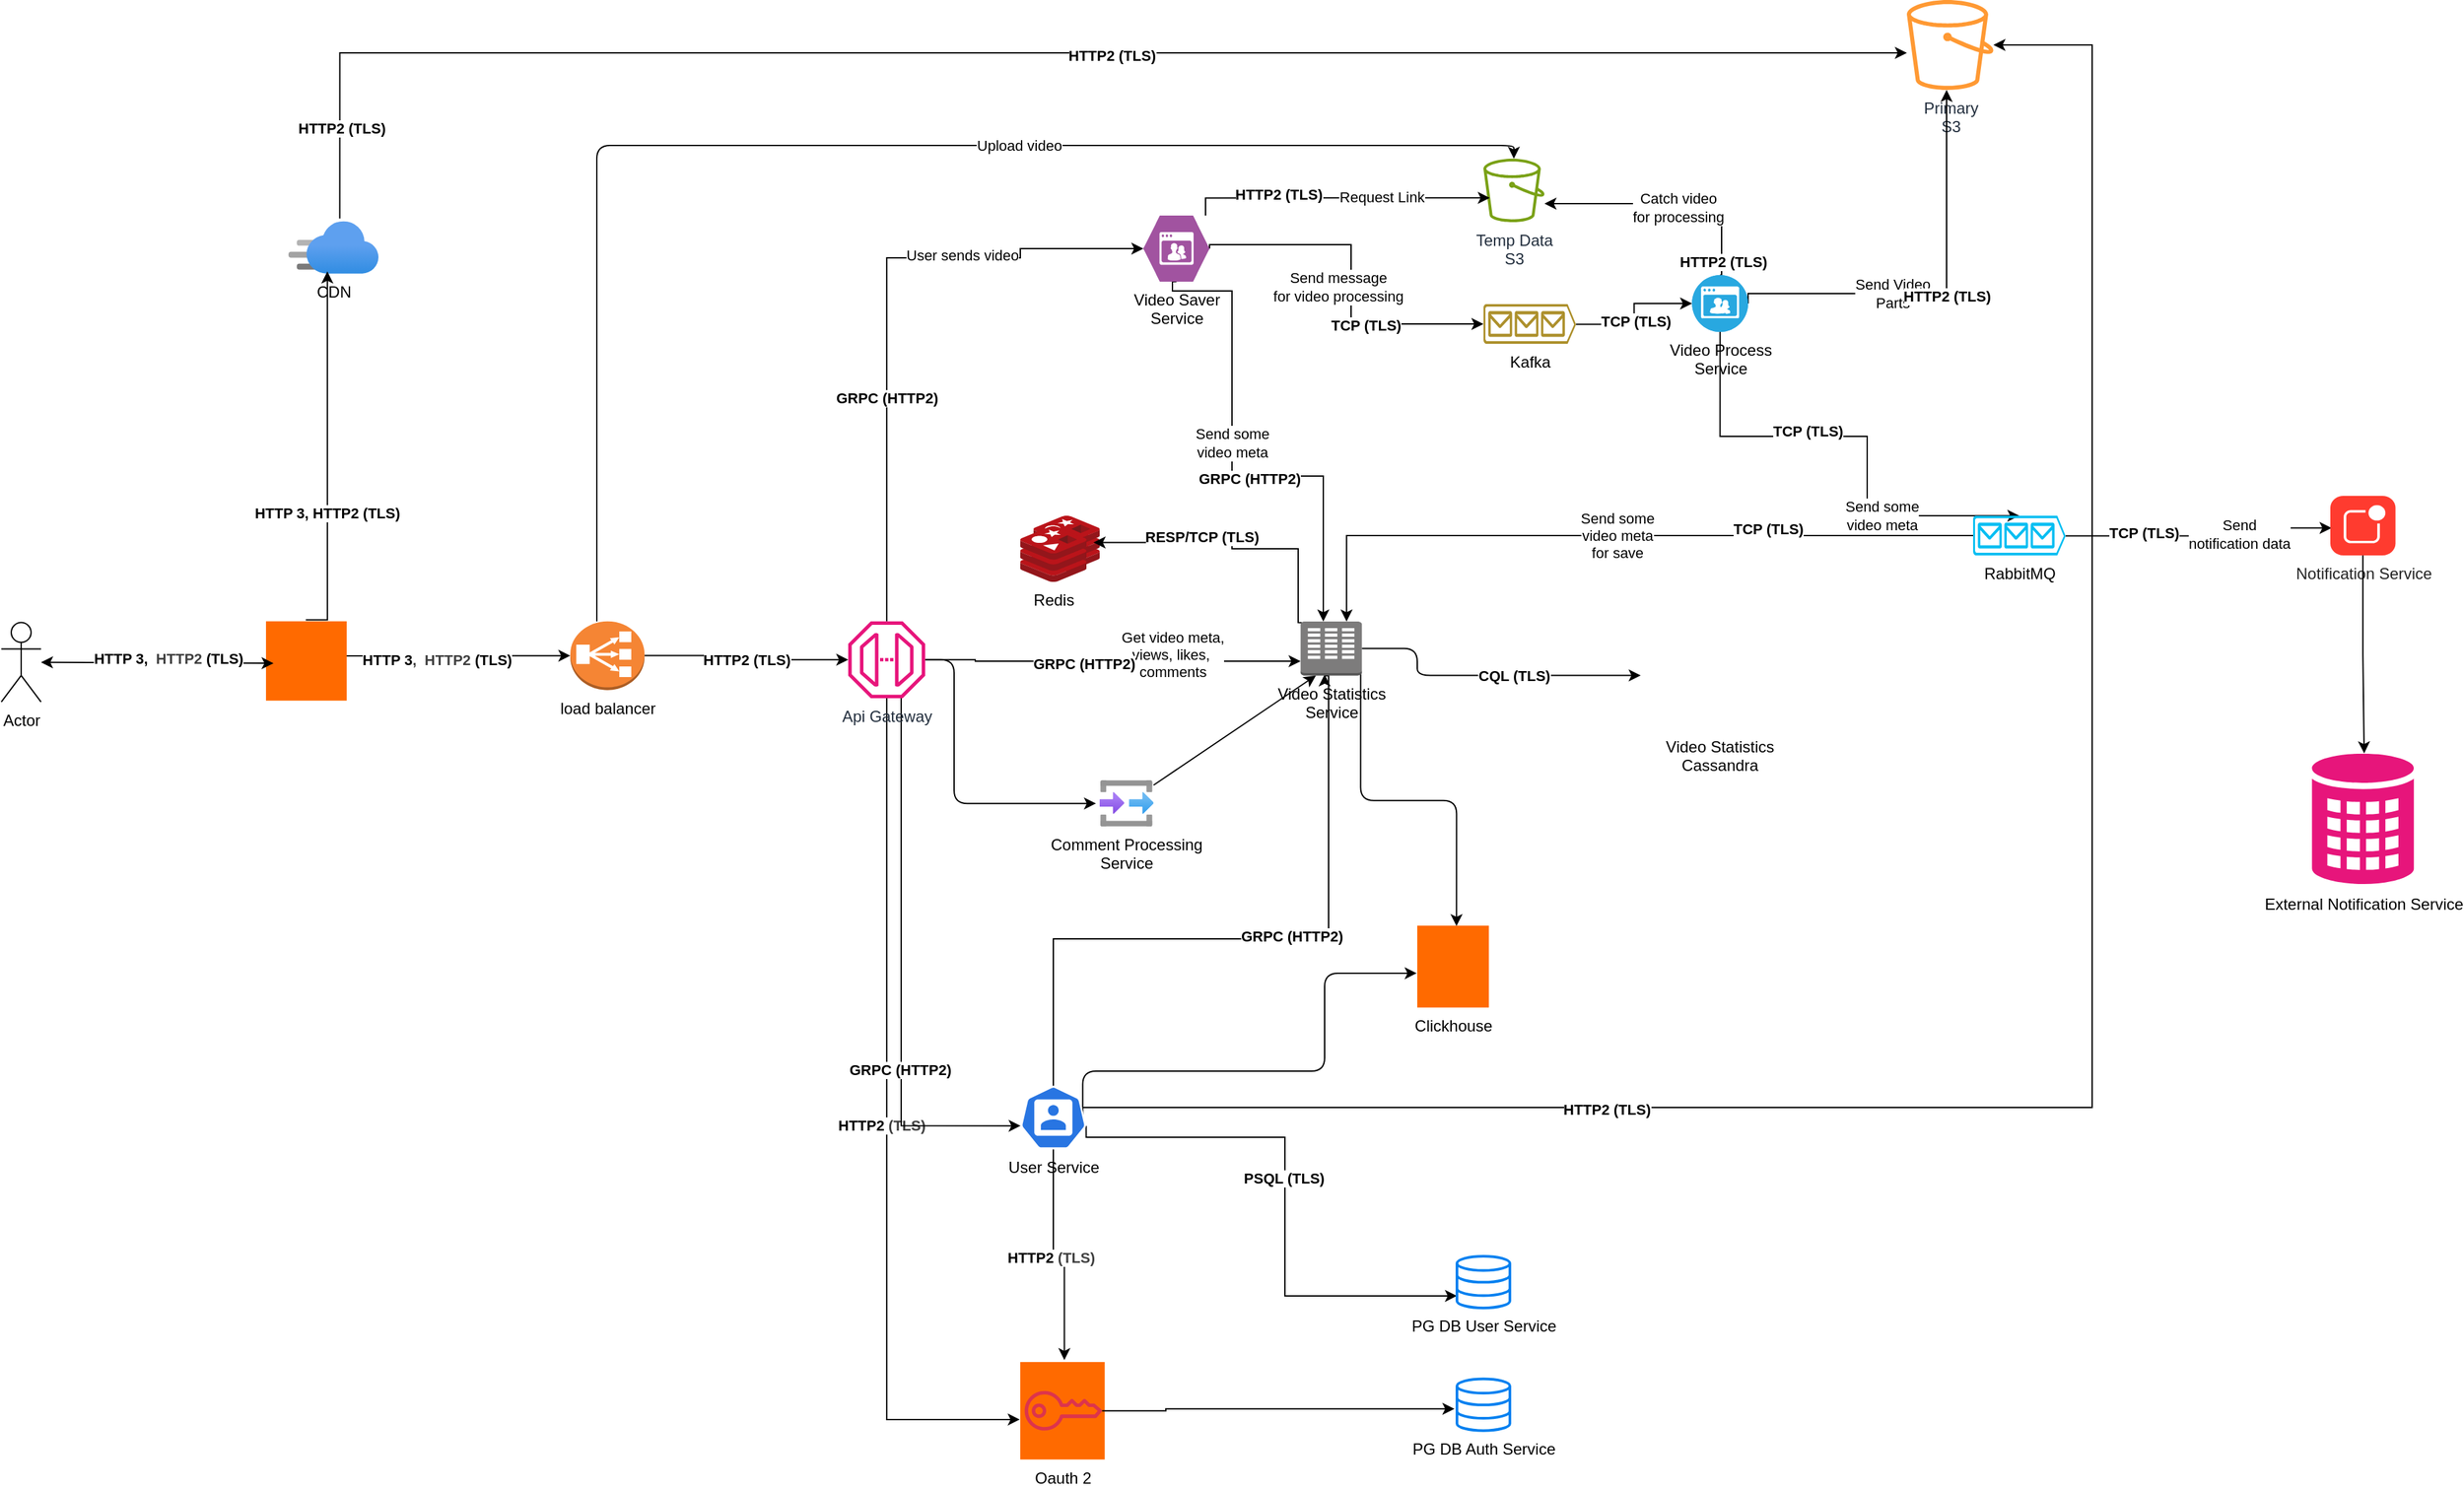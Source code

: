 <mxfile version="28.2.0" pages="2">
  <diagram name="System" id="zVwfzDORoOM-FTjkSdzJ">
    <mxGraphModel dx="3632" dy="1695" grid="1" gridSize="10" guides="1" tooltips="1" connect="1" arrows="1" fold="1" page="1" pageScale="1" pageWidth="827" pageHeight="1169" math="0" shadow="0">
      <root>
        <mxCell id="0" />
        <mxCell id="1" parent="0" />
        <mxCell id="ivQptXM1TXExOYF5JyEC-1" value="Actor" style="shape=umlActor;verticalLabelPosition=bottom;verticalAlign=top;html=1;outlineConnect=0;" parent="1" vertex="1">
          <mxGeometry x="-460" y="490.77" width="30" height="60" as="geometry" />
        </mxCell>
        <mxCell id="ivQptXM1TXExOYF5JyEC-2" value="" style="points=[];aspect=fixed;html=1;align=center;shadow=0;dashed=0;fillColor=#FF6A00;strokeColor=none;shape=mxgraph.alibaba_cloud.dns_domain_name_system;" parent="1" vertex="1">
          <mxGeometry x="-260" y="489.83" width="60.98" height="60" as="geometry" />
        </mxCell>
        <mxCell id="ivQptXM1TXExOYF5JyEC-3" value="" style="endArrow=classic;startArrow=classic;html=1;rounded=0;entryX=0.094;entryY=0.529;entryDx=0;entryDy=0;entryPerimeter=0;" parent="1" source="ivQptXM1TXExOYF5JyEC-1" target="ivQptXM1TXExOYF5JyEC-2" edge="1">
          <mxGeometry width="50" height="50" relative="1" as="geometry">
            <mxPoint x="172" y="588.94" as="sourcePoint" />
            <mxPoint x="222" y="538.94" as="targetPoint" />
          </mxGeometry>
        </mxCell>
        <mxCell id="uSaKlAHMNxB41dpOqZy7-3" value="&lt;b&gt;HTTP 3,&amp;nbsp;&lt;/b&gt;&lt;b style=&quot;color: rgb(63, 63, 63); scrollbar-color: rgb(226, 226, 226) rgb(251, 251, 251);&quot;&gt;&amp;nbsp;HTTP2&lt;/b&gt;&lt;b&gt;&amp;nbsp;(TLS)&lt;/b&gt;" style="edgeLabel;html=1;align=center;verticalAlign=middle;resizable=0;points=[];" parent="ivQptXM1TXExOYF5JyEC-3" vertex="1" connectable="0">
          <mxGeometry x="0.094" y="3" relative="1" as="geometry">
            <mxPoint as="offset" />
          </mxGeometry>
        </mxCell>
        <mxCell id="ivQptXM1TXExOYF5JyEC-11" value="Temp Data&lt;div&gt;S3&lt;/div&gt;" style="sketch=0;outlineConnect=0;fontColor=#232F3E;gradientColor=none;fillColor=#7AA116;strokeColor=none;dashed=0;verticalLabelPosition=bottom;verticalAlign=top;align=center;html=1;fontSize=12;fontStyle=0;aspect=fixed;pointerEvents=1;shape=mxgraph.aws4.bucket;" parent="1" vertex="1">
          <mxGeometry x="660.0" y="140" width="46.15" height="48" as="geometry" />
        </mxCell>
        <mxCell id="ivQptXM1TXExOYF5JyEC-12" style="edgeStyle=orthogonalEdgeStyle;rounded=0;orthogonalLoop=1;jettySize=auto;html=1;entryX=0;entryY=0.5;entryDx=0;entryDy=0;entryPerimeter=0;" parent="1" source="6tGMRK2spo7_5NMBX7Hg-89" target="ivQptXM1TXExOYF5JyEC-6" edge="1">
          <mxGeometry relative="1" as="geometry">
            <Array as="points">
              <mxPoint x="209" y="215" />
              <mxPoint x="310" y="215" />
              <mxPoint x="310" y="208" />
            </Array>
            <mxPoint x="310" y="190" as="targetPoint" />
          </mxGeometry>
        </mxCell>
        <mxCell id="6tGMRK2spo7_5NMBX7Hg-35" value="User &lt;span style=&quot;background-color: light-dark(#ffffff, var(--ge-dark-color, #121212)); color: light-dark(rgb(0, 0, 0), rgb(255, 255, 255));&quot;&gt;sends video&lt;/span&gt;" style="edgeLabel;html=1;align=center;verticalAlign=middle;resizable=0;points=[];" parent="ivQptXM1TXExOYF5JyEC-12" vertex="1" connectable="0">
          <mxGeometry x="0.393" y="2" relative="1" as="geometry">
            <mxPoint as="offset" />
          </mxGeometry>
        </mxCell>
        <mxCell id="uSaKlAHMNxB41dpOqZy7-15" value="&lt;b&gt;GRPC (HTTP2)&lt;/b&gt;" style="edgeLabel;html=1;align=center;verticalAlign=middle;resizable=0;points=[];" parent="ivQptXM1TXExOYF5JyEC-12" vertex="1" connectable="0">
          <mxGeometry x="-0.288" relative="1" as="geometry">
            <mxPoint as="offset" />
          </mxGeometry>
        </mxCell>
        <mxCell id="6tGMRK2spo7_5NMBX7Hg-21" value="" style="edgeStyle=orthogonalEdgeStyle;rounded=0;orthogonalLoop=1;jettySize=auto;html=1;exitX=0.57;exitY=-0.045;exitDx=0;exitDy=0;exitPerimeter=0;" parent="1" source="ivQptXM1TXExOYF5JyEC-15" target="ivQptXM1TXExOYF5JyEC-25" edge="1">
          <mxGeometry relative="1" as="geometry">
            <Array as="points">
              <mxPoint x="-204" y="60" />
            </Array>
            <mxPoint x="999.612" y="60" as="targetPoint" />
          </mxGeometry>
        </mxCell>
        <mxCell id="uSaKlAHMNxB41dpOqZy7-19" value="&lt;b&gt;HTTP2 (TLS&lt;/b&gt;&lt;b style=&quot;background-color: light-dark(#ffffff, var(--ge-dark-color, #121212)); color: light-dark(rgb(0, 0, 0), rgb(255, 255, 255));&quot;&gt;)&lt;/b&gt;" style="edgeLabel;html=1;align=center;verticalAlign=middle;resizable=0;points=[];" parent="6tGMRK2spo7_5NMBX7Hg-21" vertex="1" connectable="0">
          <mxGeometry x="-0.896" y="-1" relative="1" as="geometry">
            <mxPoint y="-1" as="offset" />
          </mxGeometry>
        </mxCell>
        <mxCell id="uSaKlAHMNxB41dpOqZy7-21" value="&lt;b&gt;HTTP2 (TLS&lt;/b&gt;&lt;b style=&quot;color: light-dark(rgb(0, 0, 0), rgb(255, 255, 255));&quot;&gt;)&lt;/b&gt;" style="edgeLabel;html=1;align=center;verticalAlign=middle;resizable=0;points=[];" parent="6tGMRK2spo7_5NMBX7Hg-21" vertex="1" connectable="0">
          <mxGeometry x="0.083" y="-2" relative="1" as="geometry">
            <mxPoint x="-1" as="offset" />
          </mxGeometry>
        </mxCell>
        <mxCell id="ivQptXM1TXExOYF5JyEC-15" value="CDN" style="image;aspect=fixed;html=1;points=[];align=center;fontSize=12;image=img/lib/azure2/networking/CDN_Profiles.svg;" parent="1" vertex="1">
          <mxGeometry x="-243" y="187.08" width="68" height="40" as="geometry" />
        </mxCell>
        <mxCell id="ivQptXM1TXExOYF5JyEC-24" style="edgeStyle=orthogonalEdgeStyle;rounded=0;orthogonalLoop=1;jettySize=auto;html=1;exitX=0.5;exitY=0;exitDx=0;exitDy=0;exitPerimeter=0;" parent="1" source="ivQptXM1TXExOYF5JyEC-22" target="ivQptXM1TXExOYF5JyEC-11" edge="1">
          <mxGeometry relative="1" as="geometry">
            <Array as="points">
              <mxPoint x="840" y="228" />
              <mxPoint x="840" y="170" />
              <mxPoint x="830" y="170" />
              <mxPoint x="830" y="174" />
            </Array>
          </mxGeometry>
        </mxCell>
        <mxCell id="6tGMRK2spo7_5NMBX7Hg-39" value="Catch video&lt;div&gt;for processing&lt;/div&gt;" style="edgeLabel;html=1;align=center;verticalAlign=middle;resizable=0;points=[];" parent="ivQptXM1TXExOYF5JyEC-24" vertex="1" connectable="0">
          <mxGeometry x="0.022" y="3" relative="1" as="geometry">
            <mxPoint x="4" as="offset" />
          </mxGeometry>
        </mxCell>
        <mxCell id="uSaKlAHMNxB41dpOqZy7-28" value="&lt;b&gt;HTTP2 (TLS&lt;/b&gt;&lt;b style=&quot;color: light-dark(rgb(0, 0, 0), rgb(255, 255, 255));&quot;&gt;)&lt;/b&gt;" style="edgeLabel;html=1;align=center;verticalAlign=middle;resizable=0;points=[];" parent="ivQptXM1TXExOYF5JyEC-24" vertex="1" connectable="0">
          <mxGeometry x="-0.61" y="-1" relative="1" as="geometry">
            <mxPoint y="27" as="offset" />
          </mxGeometry>
        </mxCell>
        <mxCell id="ivQptXM1TXExOYF5JyEC-30" value="Kafka" style="verticalLabelPosition=bottom;html=1;verticalAlign=top;align=center;strokeColor=none;fillColor=#AD902C;shape=mxgraph.azure.queue_generic;pointerEvents=1;" parent="1" vertex="1">
          <mxGeometry x="660" y="250" width="70" height="30" as="geometry" />
        </mxCell>
        <mxCell id="ivQptXM1TXExOYF5JyEC-31" style="edgeStyle=orthogonalEdgeStyle;rounded=0;orthogonalLoop=1;jettySize=auto;html=1;exitX=1;exitY=0.5;exitDx=0;exitDy=0;exitPerimeter=0;entryX=0;entryY=0.5;entryDx=0;entryDy=0;entryPerimeter=0;" parent="1" source="ivQptXM1TXExOYF5JyEC-6" target="ivQptXM1TXExOYF5JyEC-30" edge="1">
          <mxGeometry relative="1" as="geometry">
            <Array as="points">
              <mxPoint x="453" y="205" />
              <mxPoint x="560" y="205" />
              <mxPoint x="560" y="265" />
            </Array>
          </mxGeometry>
        </mxCell>
        <mxCell id="6tGMRK2spo7_5NMBX7Hg-38" value="Send message&lt;div&gt;for video processing&lt;/div&gt;" style="edgeLabel;html=1;align=center;verticalAlign=middle;resizable=0;points=[];" parent="ivQptXM1TXExOYF5JyEC-31" vertex="1" connectable="0">
          <mxGeometry x="0.265" y="1" relative="1" as="geometry">
            <mxPoint x="-11" y="-27" as="offset" />
          </mxGeometry>
        </mxCell>
        <mxCell id="uSaKlAHMNxB41dpOqZy7-29" value="&lt;b&gt;TCP (TLS)&lt;/b&gt;" style="edgeLabel;html=1;align=center;verticalAlign=middle;resizable=0;points=[];" parent="ivQptXM1TXExOYF5JyEC-31" vertex="1" connectable="0">
          <mxGeometry x="0.342" y="-1" relative="1" as="geometry">
            <mxPoint as="offset" />
          </mxGeometry>
        </mxCell>
        <mxCell id="ivQptXM1TXExOYF5JyEC-25" value="Primary&lt;div&gt;S3&lt;/div&gt;" style="sketch=0;outlineConnect=0;fontColor=#232F3E;gradientColor=none;fillColor=#FF9933;strokeColor=none;dashed=0;verticalLabelPosition=bottom;verticalAlign=top;align=center;html=1;fontSize=12;fontStyle=0;aspect=fixed;pointerEvents=1;shape=mxgraph.aws4.bucket;" parent="1" vertex="1">
          <mxGeometry x="980" y="20" width="65.38" height="68" as="geometry" />
        </mxCell>
        <mxCell id="6tGMRK2spo7_5NMBX7Hg-2" style="edgeStyle=orthogonalEdgeStyle;rounded=0;orthogonalLoop=1;jettySize=auto;html=1;exitX=1;exitY=0.5;exitDx=0;exitDy=0;exitPerimeter=0;" parent="1" source="ivQptXM1TXExOYF5JyEC-22" target="ivQptXM1TXExOYF5JyEC-25" edge="1">
          <mxGeometry relative="1" as="geometry">
            <Array as="points">
              <mxPoint x="860" y="242" />
              <mxPoint x="1010" y="242" />
            </Array>
          </mxGeometry>
        </mxCell>
        <mxCell id="6tGMRK2spo7_5NMBX7Hg-56" value="Send Video&lt;div&gt;Parts&lt;/div&gt;" style="edgeLabel;html=1;align=center;verticalAlign=middle;resizable=0;points=[];" parent="6tGMRK2spo7_5NMBX7Hg-2" vertex="1" connectable="0">
          <mxGeometry x="-0.252" y="-1" relative="1" as="geometry">
            <mxPoint y="-1" as="offset" />
          </mxGeometry>
        </mxCell>
        <mxCell id="uSaKlAHMNxB41dpOqZy7-23" value="&lt;b&gt;HTTP2 (TLS&lt;/b&gt;&lt;b style=&quot;color: light-dark(rgb(0, 0, 0), rgb(255, 255, 255));&quot;&gt;)&lt;/b&gt;" style="edgeLabel;html=1;align=center;verticalAlign=middle;resizable=0;points=[];" parent="6tGMRK2spo7_5NMBX7Hg-2" vertex="1" connectable="0">
          <mxGeometry x="0.005" y="-2" relative="1" as="geometry">
            <mxPoint x="1" as="offset" />
          </mxGeometry>
        </mxCell>
        <mxCell id="6tGMRK2spo7_5NMBX7Hg-34" style="edgeStyle=orthogonalEdgeStyle;rounded=0;orthogonalLoop=1;jettySize=auto;html=1;entryX=-0.006;entryY=0.59;entryDx=0;entryDy=0;entryPerimeter=0;" parent="1" source="6tGMRK2spo7_5NMBX7Hg-89" target="5" edge="1">
          <mxGeometry relative="1" as="geometry">
            <Array as="points">
              <mxPoint x="209" y="1093" />
            </Array>
            <mxPoint x="460" y="1100" as="targetPoint" />
          </mxGeometry>
        </mxCell>
        <mxCell id="uSaKlAHMNxB41dpOqZy7-7" value="&lt;b&gt;HTTP2&lt;/b&gt;&lt;b style=&quot;color: rgb(63, 63, 63); background-color: light-dark(#ffffff, var(--ge-dark-color, #121212));&quot;&gt;&amp;nbsp;(TLS)&lt;/b&gt;" style="edgeLabel;html=1;align=center;verticalAlign=middle;resizable=0;points=[];" parent="6tGMRK2spo7_5NMBX7Hg-34" vertex="1" connectable="0">
          <mxGeometry x="-0.183" y="-3" relative="1" as="geometry">
            <mxPoint x="-1" y="59" as="offset" />
          </mxGeometry>
        </mxCell>
        <mxCell id="6tGMRK2spo7_5NMBX7Hg-18" style="edgeStyle=orthogonalEdgeStyle;rounded=0;orthogonalLoop=1;jettySize=auto;html=1;" parent="1" source="6tGMRK2spo7_5NMBX7Hg-89" target="6tGMRK2spo7_5NMBX7Hg-8" edge="1">
          <mxGeometry relative="1" as="geometry">
            <mxPoint x="240" y="460" as="sourcePoint" />
            <mxPoint x="548.34" y="448.9" as="targetPoint" />
            <Array as="points">
              <mxPoint x="276" y="519" />
              <mxPoint x="276" y="520" />
            </Array>
          </mxGeometry>
        </mxCell>
        <mxCell id="6tGMRK2spo7_5NMBX7Hg-41" value="Get video meta,&lt;div&gt;views,&amp;nbsp;&lt;span style=&quot;background-color: light-dark(#ffffff, var(--ge-dark-color, #121212)); color: light-dark(rgb(0, 0, 0), rgb(255, 255, 255));&quot;&gt;likes,&amp;nbsp;&lt;/span&gt;&lt;/div&gt;&lt;div&gt;&lt;span style=&quot;background-color: light-dark(#ffffff, var(--ge-dark-color, #121212)); color: light-dark(rgb(0, 0, 0), rgb(255, 255, 255));&quot;&gt;comments&lt;/span&gt;&lt;/div&gt;" style="edgeLabel;html=1;align=center;verticalAlign=middle;resizable=0;points=[];" parent="6tGMRK2spo7_5NMBX7Hg-18" vertex="1" connectable="0">
          <mxGeometry x="-0.439" relative="1" as="geometry">
            <mxPoint x="108" y="-5" as="offset" />
          </mxGeometry>
        </mxCell>
        <mxCell id="uSaKlAHMNxB41dpOqZy7-14" value="&lt;b&gt;GRPC (HTTP2)&lt;/b&gt;" style="edgeLabel;html=1;align=center;verticalAlign=middle;resizable=0;points=[];" parent="6tGMRK2spo7_5NMBX7Hg-18" vertex="1" connectable="0">
          <mxGeometry x="-0.155" y="-2" relative="1" as="geometry">
            <mxPoint as="offset" />
          </mxGeometry>
        </mxCell>
        <mxCell id="6tGMRK2spo7_5NMBX7Hg-28" style="edgeStyle=orthogonalEdgeStyle;rounded=0;orthogonalLoop=1;jettySize=auto;html=1;exitX=0.5;exitY=1;exitDx=0;exitDy=0;exitPerimeter=0;" parent="1" source="ivQptXM1TXExOYF5JyEC-6" target="6tGMRK2spo7_5NMBX7Hg-8" edge="1">
          <mxGeometry relative="1" as="geometry">
            <Array as="points">
              <mxPoint x="425" y="233" />
              <mxPoint x="425" y="240" />
              <mxPoint x="470" y="240" />
              <mxPoint x="470" y="380" />
              <mxPoint x="539" y="380" />
            </Array>
            <mxPoint x="580" y="480" as="targetPoint" />
          </mxGeometry>
        </mxCell>
        <mxCell id="6tGMRK2spo7_5NMBX7Hg-40" value="Send some&lt;div&gt;video meta&lt;/div&gt;" style="edgeLabel;html=1;align=center;verticalAlign=middle;resizable=0;points=[];" parent="6tGMRK2spo7_5NMBX7Hg-28" vertex="1" connectable="0">
          <mxGeometry x="-0.09" relative="1" as="geometry">
            <mxPoint as="offset" />
          </mxGeometry>
        </mxCell>
        <mxCell id="uSaKlAHMNxB41dpOqZy7-17" value="&lt;b&gt;GRPC (HTTP2)&lt;/b&gt;" style="edgeLabel;html=1;align=center;verticalAlign=middle;resizable=0;points=[];" parent="6tGMRK2spo7_5NMBX7Hg-28" vertex="1" connectable="0">
          <mxGeometry x="0.109" y="-1" relative="1" as="geometry">
            <mxPoint y="1" as="offset" />
          </mxGeometry>
        </mxCell>
        <mxCell id="6tGMRK2spo7_5NMBX7Hg-29" value="Send some&lt;div&gt;video meta&lt;/div&gt;" style="edgeStyle=orthogonalEdgeStyle;rounded=0;orthogonalLoop=1;jettySize=auto;html=1;exitX=0.5;exitY=1;exitDx=0;exitDy=0;exitPerimeter=0;entryX=0.5;entryY=0;entryDx=0;entryDy=0;entryPerimeter=0;" parent="1" source="ivQptXM1TXExOYF5JyEC-22" target="MMesEljA1Y2_ANh_13ck-1" edge="1">
          <mxGeometry x="0.429" relative="1" as="geometry">
            <mxPoint x="610" y="480" as="targetPoint" />
            <Array as="points">
              <mxPoint x="839" y="350" />
              <mxPoint x="950" y="350" />
              <mxPoint x="950" y="410" />
            </Array>
            <mxPoint as="offset" />
          </mxGeometry>
        </mxCell>
        <mxCell id="uSaKlAHMNxB41dpOqZy7-18" value="&lt;b&gt;TCP (TLS)&lt;/b&gt;" style="edgeLabel;html=1;align=center;verticalAlign=middle;resizable=0;points=[];" parent="6tGMRK2spo7_5NMBX7Hg-29" vertex="1" connectable="0">
          <mxGeometry x="-0.216" y="-2" relative="1" as="geometry">
            <mxPoint x="2" y="-6" as="offset" />
          </mxGeometry>
        </mxCell>
        <mxCell id="6tGMRK2spo7_5NMBX7Hg-37" style="edgeStyle=orthogonalEdgeStyle;rounded=0;orthogonalLoop=1;jettySize=auto;html=1;exitX=1;exitY=0.51;exitDx=0;exitDy=0;exitPerimeter=0;entryX=0;entryY=0.5;entryDx=0;entryDy=0;entryPerimeter=0;" parent="1" source="ivQptXM1TXExOYF5JyEC-30" target="ivQptXM1TXExOYF5JyEC-22" edge="1">
          <mxGeometry relative="1" as="geometry" />
        </mxCell>
        <mxCell id="uSaKlAHMNxB41dpOqZy7-30" value="&lt;b&gt;TCP (TLS)&lt;/b&gt;" style="edgeLabel;html=1;align=center;verticalAlign=middle;resizable=0;points=[];" parent="6tGMRK2spo7_5NMBX7Hg-37" vertex="1" connectable="0">
          <mxGeometry x="-0.114" y="-1" relative="1" as="geometry">
            <mxPoint as="offset" />
          </mxGeometry>
        </mxCell>
        <mxCell id="6tGMRK2spo7_5NMBX7Hg-45" value="" style="group" parent="1" vertex="1" connectable="0">
          <mxGeometry x="310.0" y="410" width="60" height="50" as="geometry" />
        </mxCell>
        <mxCell id="6tGMRK2spo7_5NMBX7Hg-43" value="" style="image;sketch=0;aspect=fixed;html=1;points=[];align=center;fontSize=12;image=img/lib/mscae/Cache_Redis_Product.svg;" parent="6tGMRK2spo7_5NMBX7Hg-45" vertex="1">
          <mxGeometry x="10" width="50" height="42" as="geometry" />
        </mxCell>
        <mxCell id="6tGMRK2spo7_5NMBX7Hg-44" value="Redis" style="image;sketch=0;aspect=fixed;html=1;points=[];align=center;fontSize=12;image=img/lib/mscae/Cache_Redis_Product.svg;" parent="6tGMRK2spo7_5NMBX7Hg-45" vertex="1">
          <mxGeometry y="8" width="50" height="42" as="geometry" />
        </mxCell>
        <mxCell id="6tGMRK2spo7_5NMBX7Hg-46" style="edgeStyle=orthogonalEdgeStyle;rounded=0;orthogonalLoop=1;jettySize=auto;html=1;entryX=0.908;entryY=0.482;entryDx=0;entryDy=0;entryPerimeter=0;exitX=0.02;exitY=0.02;exitDx=0;exitDy=0;exitPerimeter=0;" parent="1" source="6tGMRK2spo7_5NMBX7Hg-8" target="6tGMRK2spo7_5NMBX7Hg-43" edge="1">
          <mxGeometry relative="1" as="geometry">
            <Array as="points">
              <mxPoint x="520" y="491" />
              <mxPoint x="520" y="435" />
              <mxPoint x="470" y="435" />
              <mxPoint x="470" y="430" />
            </Array>
            <mxPoint x="570" y="500" as="sourcePoint" />
          </mxGeometry>
        </mxCell>
        <mxCell id="uSaKlAHMNxB41dpOqZy7-31" value="&lt;b&gt;RESP/TCP (TLS)&lt;/b&gt;" style="edgeLabel;html=1;align=center;verticalAlign=middle;resizable=0;points=[];" parent="6tGMRK2spo7_5NMBX7Hg-46" vertex="1" connectable="0">
          <mxGeometry x="0.251" y="-4" relative="1" as="geometry">
            <mxPoint as="offset" />
          </mxGeometry>
        </mxCell>
        <mxCell id="6tGMRK2spo7_5NMBX7Hg-54" style="edgeStyle=orthogonalEdgeStyle;rounded=0;orthogonalLoop=1;jettySize=auto;html=1;exitX=0.946;exitY=0.342;exitDx=0;exitDy=0;exitPerimeter=0;" parent="1" source="6tGMRK2spo7_5NMBX7Hg-16" target="ivQptXM1TXExOYF5JyEC-25" edge="1">
          <mxGeometry relative="1" as="geometry">
            <Array as="points">
              <mxPoint x="1120" y="858" />
              <mxPoint x="1120" y="54" />
            </Array>
          </mxGeometry>
        </mxCell>
        <mxCell id="uSaKlAHMNxB41dpOqZy7-24" value="&lt;b&gt;HTTP2 (TLS&lt;/b&gt;&lt;b style=&quot;color: light-dark(rgb(0, 0, 0), rgb(255, 255, 255));&quot;&gt;)&lt;/b&gt;" style="edgeLabel;html=1;align=center;verticalAlign=middle;resizable=0;points=[];" parent="6tGMRK2spo7_5NMBX7Hg-54" vertex="1" connectable="0">
          <mxGeometry x="-0.52" y="-1" relative="1" as="geometry">
            <mxPoint x="1" as="offset" />
          </mxGeometry>
        </mxCell>
        <mxCell id="6tGMRK2spo7_5NMBX7Hg-47" style="edgeStyle=orthogonalEdgeStyle;rounded=0;orthogonalLoop=1;jettySize=auto;html=1;exitX=0.5;exitY=1;exitDx=0;exitDy=0;exitPerimeter=0;entryX=0.522;entryY=-0.02;entryDx=0;entryDy=0;entryPerimeter=0;" parent="1" source="6tGMRK2spo7_5NMBX7Hg-16" target="5" edge="1">
          <mxGeometry relative="1" as="geometry">
            <mxPoint x="540.5" y="1050" as="targetPoint" />
          </mxGeometry>
        </mxCell>
        <mxCell id="uSaKlAHMNxB41dpOqZy7-8" value="&lt;b&gt;HTTP2&lt;/b&gt;&lt;b style=&quot;color: rgb(63, 63, 63); background-color: light-dark(#ffffff, var(--ge-dark-color, #121212));&quot;&gt;&amp;nbsp;(TLS)&lt;/b&gt;" style="edgeLabel;html=1;align=center;verticalAlign=middle;resizable=0;points=[];" parent="6tGMRK2spo7_5NMBX7Hg-47" vertex="1" connectable="0">
          <mxGeometry x="-0.422" y="-1" relative="1" as="geometry">
            <mxPoint x="-1" y="33" as="offset" />
          </mxGeometry>
        </mxCell>
        <mxCell id="6tGMRK2spo7_5NMBX7Hg-78" style="edgeStyle=orthogonalEdgeStyle;rounded=0;orthogonalLoop=1;jettySize=auto;html=1;exitX=0.995;exitY=0.63;exitDx=0;exitDy=0;exitPerimeter=0;entryX=0;entryY=0.767;entryDx=0;entryDy=0;entryPerimeter=0;" parent="1" source="6tGMRK2spo7_5NMBX7Hg-16" target="Cl7ddv3Pd11VFtuF2Uvl-23" edge="1">
          <mxGeometry relative="1" as="geometry">
            <mxPoint x="596.17" y="668.0" as="sourcePoint" />
            <mxPoint x="1450" y="680" as="targetPoint" />
            <Array as="points">
              <mxPoint x="360" y="880" />
              <mxPoint x="510" y="880" />
              <mxPoint x="510" y="1000" />
            </Array>
          </mxGeometry>
        </mxCell>
        <mxCell id="uSaKlAHMNxB41dpOqZy7-25" value="&lt;b&gt;PSQL (TLS&lt;/b&gt;&lt;b style=&quot;color: light-dark(rgb(0, 0, 0), rgb(255, 255, 255));&quot;&gt;)&lt;/b&gt;" style="edgeLabel;html=1;align=center;verticalAlign=middle;resizable=0;points=[];" parent="6tGMRK2spo7_5NMBX7Hg-78" vertex="1" connectable="0">
          <mxGeometry x="-0.071" y="-2" relative="1" as="geometry">
            <mxPoint x="1" as="offset" />
          </mxGeometry>
        </mxCell>
        <mxCell id="6tGMRK2spo7_5NMBX7Hg-90" style="edgeStyle=orthogonalEdgeStyle;rounded=0;orthogonalLoop=1;jettySize=auto;html=1;entryX=0.005;entryY=0.63;entryDx=0;entryDy=0;entryPerimeter=0;" parent="1" source="6tGMRK2spo7_5NMBX7Hg-89" target="6tGMRK2spo7_5NMBX7Hg-16" edge="1">
          <mxGeometry relative="1" as="geometry">
            <Array as="points">
              <mxPoint x="220" y="871" />
            </Array>
          </mxGeometry>
        </mxCell>
        <mxCell id="uSaKlAHMNxB41dpOqZy7-13" value="&lt;b&gt;GRPC (HTTP2)&lt;/b&gt;" style="edgeLabel;html=1;align=center;verticalAlign=middle;resizable=0;points=[];" parent="6tGMRK2spo7_5NMBX7Hg-90" vertex="1" connectable="0">
          <mxGeometry x="0.36" relative="1" as="geometry">
            <mxPoint x="-1" as="offset" />
          </mxGeometry>
        </mxCell>
        <mxCell id="6tGMRK2spo7_5NMBX7Hg-94" style="edgeStyle=orthogonalEdgeStyle;rounded=0;orthogonalLoop=1;jettySize=auto;html=1;entryX=0;entryY=0.5;entryDx=0;entryDy=0;entryPerimeter=0;" parent="1" source="ivQptXM1TXExOYF5JyEC-2" target="I1dAC8_sid-gOvK0m6Eg-15" edge="1">
          <mxGeometry relative="1" as="geometry">
            <Array as="points">
              <mxPoint x="-190" y="516" />
              <mxPoint x="-190" y="516" />
            </Array>
          </mxGeometry>
        </mxCell>
        <mxCell id="uSaKlAHMNxB41dpOqZy7-4" value="&lt;b&gt;HTTP 3&lt;/b&gt;&lt;b style=&quot;color: rgb(63, 63, 63); scrollbar-color: rgb(226, 226, 226) rgb(251, 251, 251);&quot;&gt;,&amp;nbsp;&lt;/b&gt;&lt;b style=&quot;color: rgb(63, 63, 63); scrollbar-color: rgb(226, 226, 226) rgb(251, 251, 251);&quot;&gt;&amp;nbsp;HTTP2&lt;/b&gt;&lt;b&gt;&amp;nbsp;(TLS)&lt;/b&gt;" style="edgeLabel;html=1;align=center;verticalAlign=middle;resizable=0;points=[];" parent="6tGMRK2spo7_5NMBX7Hg-94" vertex="1" connectable="0">
          <mxGeometry x="-0.214" y="-3" relative="1" as="geometry">
            <mxPoint x="1" as="offset" />
          </mxGeometry>
        </mxCell>
        <mxCell id="6tGMRK2spo7_5NMBX7Hg-95" style="edgeStyle=orthogonalEdgeStyle;rounded=0;orthogonalLoop=1;jettySize=auto;html=1;entryX=0.432;entryY=0.955;entryDx=0;entryDy=0;entryPerimeter=0;exitX=0.494;exitY=-0.017;exitDx=0;exitDy=0;exitPerimeter=0;" parent="1" source="ivQptXM1TXExOYF5JyEC-2" target="ivQptXM1TXExOYF5JyEC-15" edge="1">
          <mxGeometry relative="1" as="geometry">
            <Array as="points">
              <mxPoint x="-214" y="489.08" />
            </Array>
          </mxGeometry>
        </mxCell>
        <mxCell id="uSaKlAHMNxB41dpOqZy7-5" value="&lt;b&gt;HTTP 3, HTTP2&amp;nbsp;&lt;/b&gt;&lt;b style=&quot;color: light-dark(rgb(0, 0, 0), rgb(255, 255, 255));&quot;&gt;(TLS)&lt;/b&gt;" style="edgeLabel;html=1;align=center;verticalAlign=middle;resizable=0;points=[];" parent="6tGMRK2spo7_5NMBX7Hg-95" vertex="1" connectable="0">
          <mxGeometry x="-0.303" y="1" relative="1" as="geometry">
            <mxPoint as="offset" />
          </mxGeometry>
        </mxCell>
        <mxCell id="6tGMRK2spo7_5NMBX7Hg-96" style="edgeStyle=orthogonalEdgeStyle;rounded=0;orthogonalLoop=1;jettySize=auto;html=1;exitX=0.5;exitY=0;exitDx=0;exitDy=0;exitPerimeter=0;" parent="1" source="6tGMRK2spo7_5NMBX7Hg-16" edge="1">
          <mxGeometry relative="1" as="geometry">
            <mxPoint x="540" y="530" as="targetPoint" />
            <Array as="points">
              <mxPoint x="335" y="730" />
              <mxPoint x="543" y="730" />
              <mxPoint x="543" y="531" />
              <mxPoint x="540" y="531" />
            </Array>
          </mxGeometry>
        </mxCell>
        <mxCell id="uSaKlAHMNxB41dpOqZy7-16" value="&lt;b&gt;GRPC (HTTP2)&lt;/b&gt;" style="edgeLabel;html=1;align=center;verticalAlign=middle;resizable=0;points=[];" parent="6tGMRK2spo7_5NMBX7Hg-96" vertex="1" connectable="0">
          <mxGeometry x="0.113" y="2" relative="1" as="geometry">
            <mxPoint as="offset" />
          </mxGeometry>
        </mxCell>
        <mxCell id="Cl7ddv3Pd11VFtuF2Uvl-23" value="PG DB&amp;nbsp;&lt;span style=&quot;background-color: light-dark(rgb(255, 255, 255), rgb(18, 18, 18)); color: light-dark(rgb(0, 0, 0), rgb(255, 255, 255));&quot;&gt;User Service&lt;/span&gt;" style="html=1;verticalLabelPosition=bottom;align=center;labelBackgroundColor=#ffffff;verticalAlign=top;strokeWidth=2;strokeColor=#0080F0;shadow=0;dashed=0;shape=mxgraph.ios7.icons.data;" parent="1" vertex="1">
          <mxGeometry x="640" y="970" width="40" height="39.1" as="geometry" />
        </mxCell>
        <mxCell id="I1dAC8_sid-gOvK0m6Eg-16" style="edgeStyle=orthogonalEdgeStyle;rounded=0;orthogonalLoop=1;jettySize=auto;html=1;" parent="1" source="I1dAC8_sid-gOvK0m6Eg-15" target="6tGMRK2spo7_5NMBX7Hg-89" edge="1">
          <mxGeometry relative="1" as="geometry" />
        </mxCell>
        <mxCell id="uSaKlAHMNxB41dpOqZy7-9" value="&lt;b&gt;HTTP2&amp;nbsp;(TLS)&lt;/b&gt;" style="edgeLabel;html=1;align=center;verticalAlign=middle;resizable=0;points=[];" parent="I1dAC8_sid-gOvK0m6Eg-16" vertex="1" connectable="0">
          <mxGeometry x="0.034" relative="1" as="geometry">
            <mxPoint x="-1" as="offset" />
          </mxGeometry>
        </mxCell>
        <mxCell id="11" style="edgeStyle=orthogonalEdgeStyle;html=1;" parent="1" source="I1dAC8_sid-gOvK0m6Eg-15" target="ivQptXM1TXExOYF5JyEC-11" edge="1">
          <mxGeometry relative="1" as="geometry">
            <Array as="points">
              <mxPoint x="-10" y="130" />
              <mxPoint x="683" y="130" />
            </Array>
          </mxGeometry>
        </mxCell>
        <mxCell id="12" value="Upload video" style="edgeLabel;html=1;align=center;verticalAlign=middle;resizable=0;points=[];" parent="11" vertex="1" connectable="0">
          <mxGeometry x="0.277" relative="1" as="geometry">
            <mxPoint as="offset" />
          </mxGeometry>
        </mxCell>
        <mxCell id="I1dAC8_sid-gOvK0m6Eg-15" value="load balancer" style="outlineConnect=0;dashed=0;verticalLabelPosition=bottom;verticalAlign=top;align=center;html=1;shape=mxgraph.aws3.classic_load_balancer;fillColor=#F58534;gradientColor=none;" parent="1" vertex="1">
          <mxGeometry x="-30" y="489.83" width="56.06" height="52" as="geometry" />
        </mxCell>
        <mxCell id="uSaKlAHMNxB41dpOqZy7-1" style="edgeStyle=orthogonalEdgeStyle;rounded=0;orthogonalLoop=1;jettySize=auto;html=1;entryX=0.104;entryY=0.618;entryDx=0;entryDy=0;entryPerimeter=0;" parent="1" source="ivQptXM1TXExOYF5JyEC-6" target="ivQptXM1TXExOYF5JyEC-11" edge="1">
          <mxGeometry relative="1" as="geometry">
            <Array as="points">
              <mxPoint x="450" y="170" />
            </Array>
          </mxGeometry>
        </mxCell>
        <mxCell id="uSaKlAHMNxB41dpOqZy7-2" value="Request Link" style="edgeLabel;html=1;align=center;verticalAlign=middle;resizable=0;points=[];" parent="uSaKlAHMNxB41dpOqZy7-1" vertex="1" connectable="0">
          <mxGeometry x="0.295" y="1" relative="1" as="geometry">
            <mxPoint x="-1" as="offset" />
          </mxGeometry>
        </mxCell>
        <mxCell id="uSaKlAHMNxB41dpOqZy7-27" value="&lt;b&gt;HTTP2 (TLS&lt;/b&gt;&lt;b style=&quot;color: light-dark(rgb(0, 0, 0), rgb(255, 255, 255));&quot;&gt;)&lt;/b&gt;" style="edgeLabel;html=1;align=center;verticalAlign=middle;resizable=0;points=[];" parent="uSaKlAHMNxB41dpOqZy7-1" vertex="1" connectable="0">
          <mxGeometry x="-0.398" y="3" relative="1" as="geometry">
            <mxPoint as="offset" />
          </mxGeometry>
        </mxCell>
        <mxCell id="MMesEljA1Y2_ANh_13ck-1" value="RabbitMQ" style="verticalLabelPosition=bottom;html=1;verticalAlign=top;align=center;strokeColor=none;fillColor=#00BEF2;shape=mxgraph.azure.queue_generic;pointerEvents=1;" parent="1" vertex="1">
          <mxGeometry x="1030" y="410" width="70" height="30" as="geometry" />
        </mxCell>
        <mxCell id="MMesEljA1Y2_ANh_13ck-2" value="Send some&lt;div&gt;video meta&lt;/div&gt;&lt;div&gt;for save&lt;/div&gt;" style="edgeStyle=orthogonalEdgeStyle;rounded=0;orthogonalLoop=1;jettySize=auto;html=1;exitX=0;exitY=0.5;exitDx=0;exitDy=0;exitPerimeter=0;entryX=0.75;entryY=0;entryDx=0;entryDy=0;entryPerimeter=0;" parent="1" source="MMesEljA1Y2_ANh_13ck-1" target="6tGMRK2spo7_5NMBX7Hg-8" edge="1">
          <mxGeometry relative="1" as="geometry" />
        </mxCell>
        <mxCell id="MMesEljA1Y2_ANh_13ck-3" value="&lt;b&gt;TCP (TLS)&lt;/b&gt;" style="edgeLabel;html=1;align=center;verticalAlign=middle;resizable=0;points=[];" parent="MMesEljA1Y2_ANh_13ck-2" vertex="1" connectable="0">
          <mxGeometry x="-0.42" y="-5" relative="1" as="geometry">
            <mxPoint x="1" as="offset" />
          </mxGeometry>
        </mxCell>
        <mxCell id="MMesEljA1Y2_ANh_13ck-5" value="External Notification Service" style="sketch=0;html=1;aspect=fixed;strokeColor=none;shadow=0;align=center;fillColor=#E7157B;verticalAlign=top;labelPosition=center;verticalLabelPosition=bottom;shape=mxgraph.gcp2.external_data_center" parent="1" vertex="1">
          <mxGeometry x="1286.12" y="590" width="77" height="100" as="geometry" />
        </mxCell>
        <mxCell id="MMesEljA1Y2_ANh_13ck-6" style="edgeStyle=orthogonalEdgeStyle;rounded=0;orthogonalLoop=1;jettySize=auto;html=1;exitX=1;exitY=0.51;exitDx=0;exitDy=0;exitPerimeter=0;entryX=0.019;entryY=0.539;entryDx=0;entryDy=0;entryPerimeter=0;" parent="1" source="MMesEljA1Y2_ANh_13ck-1" target="2" edge="1">
          <mxGeometry relative="1" as="geometry">
            <mxPoint x="961.0" y="740" as="targetPoint" />
          </mxGeometry>
        </mxCell>
        <mxCell id="MMesEljA1Y2_ANh_13ck-8" value="&lt;b&gt;TCP (TLS)&lt;/b&gt;" style="edgeLabel;html=1;align=center;verticalAlign=middle;resizable=0;points=[];" parent="MMesEljA1Y2_ANh_13ck-6" vertex="1" connectable="0">
          <mxGeometry x="-0.429" y="3" relative="1" as="geometry">
            <mxPoint as="offset" />
          </mxGeometry>
        </mxCell>
        <mxCell id="MMesEljA1Y2_ANh_13ck-9" value="Send&lt;div&gt;&lt;span style=&quot;background-color: light-dark(#ffffff, var(--ge-dark-color, #121212)); color: light-dark(rgb(0, 0, 0), rgb(255, 255, 255));&quot;&gt;notification data&lt;/span&gt;&lt;/div&gt;" style="edgeLabel;html=1;align=center;verticalAlign=middle;resizable=0;points=[];" parent="MMesEljA1Y2_ANh_13ck-6" vertex="1" connectable="0">
          <mxGeometry x="-0.188" y="2" relative="1" as="geometry">
            <mxPoint x="47" as="offset" />
          </mxGeometry>
        </mxCell>
        <mxCell id="2" value="&lt;font style=&quot;font-size: 12px;&quot;&gt;Notification Service&lt;/font&gt;" style="html=1;strokeWidth=1;shadow=0;dashed=0;shape=mxgraph.ios7.misc.notification;fillColor=#FF3B2F;strokeColor=none;buttonText=;strokeColor2=#222222;fontColor=#222222;fontSize=8;verticalLabelPosition=bottom;verticalAlign=top;align=center;sketch=0;" parent="1" vertex="1">
          <mxGeometry x="1300" y="395" width="49.24" height="45" as="geometry" />
        </mxCell>
        <mxCell id="6" value="" style="group;verticalAlign=bottom;" parent="1" vertex="1" connectable="0">
          <mxGeometry x="310" y="1050" width="80" height="73.7" as="geometry" />
        </mxCell>
        <mxCell id="5" value="Oauth 2" style="points=[];aspect=fixed;align=center;shadow=0;dashed=0;fillColor=#FF6A00;strokeColor=none;shape=mxgraph.alibaba_cloud.ahas_application_high_availability_service;verticalAlign=top;html=1;labelPosition=center;verticalLabelPosition=bottom;" parent="6" vertex="1">
          <mxGeometry width="63.82" height="73.7" as="geometry" />
        </mxCell>
        <mxCell id="4" value="" style="sketch=0;outlineConnect=0;fontColor=#232F3E;gradientColor=none;fillColor=#DD344C;strokeColor=none;dashed=0;verticalLabelPosition=bottom;verticalAlign=top;align=center;html=1;fontSize=12;fontStyle=0;aspect=fixed;pointerEvents=1;shape=mxgraph.aws4.addon;" parent="6" vertex="1">
          <mxGeometry x="3.334" y="21.85" width="58.5" height="30.0" as="geometry" />
        </mxCell>
        <mxCell id="9Xz15T_-DiVHXTnTFpnh-12" value="Comment Processing&lt;div&gt;Service&lt;/div&gt;" style="image;aspect=fixed;html=1;points=[];align=center;fontSize=12;image=img/lib/azure2/general/Input_Output.svg;" parent="1" vertex="1">
          <mxGeometry x="370" y="610" width="40.73" height="35" as="geometry" />
        </mxCell>
        <mxCell id="9Xz15T_-DiVHXTnTFpnh-13" style="edgeStyle=orthogonalEdgeStyle;html=1;entryX=-0.068;entryY=0.503;entryDx=0;entryDy=0;entryPerimeter=0;" parent="1" source="6tGMRK2spo7_5NMBX7Hg-89" target="9Xz15T_-DiVHXTnTFpnh-12" edge="1">
          <mxGeometry relative="1" as="geometry">
            <Array as="points">
              <mxPoint x="260" y="519" />
              <mxPoint x="260" y="628" />
            </Array>
            <mxPoint x="410.73" y="578.58" as="targetPoint" />
          </mxGeometry>
        </mxCell>
        <mxCell id="9Xz15T_-DiVHXTnTFpnh-14" style="edgeStyle=none;html=1;entryX=0.25;entryY=1;entryDx=0;entryDy=0;entryPerimeter=0;" parent="1" source="9Xz15T_-DiVHXTnTFpnh-12" target="6tGMRK2spo7_5NMBX7Hg-8" edge="1">
          <mxGeometry relative="1" as="geometry" />
        </mxCell>
        <mxCell id="9Xz15T_-DiVHXTnTFpnh-16" style="edgeStyle=orthogonalEdgeStyle;html=1;exitX=1;exitY=0.5;exitDx=0;exitDy=0;exitPerimeter=0;entryX=0;entryY=0.5;entryDx=0;entryDy=0;" parent="1" source="6tGMRK2spo7_5NMBX7Hg-8" target="IOdmz906OIxuqgj1HhKf-15" edge="1">
          <mxGeometry relative="1" as="geometry">
            <Array as="points">
              <mxPoint x="610" y="510" />
              <mxPoint x="610" y="531" />
            </Array>
          </mxGeometry>
        </mxCell>
        <mxCell id="9Xz15T_-DiVHXTnTFpnh-17" value="CQL (TLS)" style="edgeLabel;html=1;align=center;verticalAlign=middle;resizable=0;points=[];fontStyle=1" parent="9Xz15T_-DiVHXTnTFpnh-16" vertex="1" connectable="0">
          <mxGeometry x="-0.119" y="4" relative="1" as="geometry">
            <mxPoint x="33" y="4" as="offset" />
          </mxGeometry>
        </mxCell>
        <mxCell id="13" value="Clickhouse" style="points=[];aspect=fixed;html=1;align=center;shadow=0;dashed=0;fillColor=#FF6A00;strokeColor=none;shape=mxgraph.alibaba_cloud.clickhouse;verticalAlign=top;horizontal=1;labelPosition=center;verticalLabelPosition=bottom;" parent="1" vertex="1">
          <mxGeometry x="610" y="720" width="54.12" height="61.9" as="geometry" />
        </mxCell>
        <mxCell id="14" style="edgeStyle=orthogonalEdgeStyle;html=1;exitX=0.98;exitY=0.98;exitDx=0;exitDy=0;exitPerimeter=0;entryX=0.548;entryY=0.005;entryDx=0;entryDy=0;entryPerimeter=0;" parent="1" source="6tGMRK2spo7_5NMBX7Hg-8" target="13" edge="1">
          <mxGeometry relative="1" as="geometry" />
        </mxCell>
        <mxCell id="15" style="edgeStyle=orthogonalEdgeStyle;html=1;exitX=0.944;exitY=0.493;exitDx=0;exitDy=0;exitPerimeter=0;entryX=-0.008;entryY=0.581;entryDx=0;entryDy=0;entryPerimeter=0;" parent="1" source="6tGMRK2spo7_5NMBX7Hg-16" target="13" edge="1">
          <mxGeometry relative="1" as="geometry">
            <Array as="points">
              <mxPoint x="357" y="830" />
              <mxPoint x="540" y="830" />
              <mxPoint x="540" y="756" />
            </Array>
          </mxGeometry>
        </mxCell>
        <mxCell id="IOdmz906OIxuqgj1HhKf-15" value="Video Statistics&#xa;Cassandra" style="shape=image;verticalLabelPosition=bottom;labelBackgroundColor=default;verticalAlign=top;aspect=fixed;imageAspect=0;image=https://download.logo.wine/logo/Apache_Cassandra/Apache_Cassandra-Logo.wine.png;" parent="1" vertex="1">
          <mxGeometry x="778.83" y="490.77" width="120" height="80" as="geometry" />
        </mxCell>
        <mxCell id="6tGMRK2spo7_5NMBX7Hg-89" value="Api Gateway" style="sketch=0;outlineConnect=0;fontColor=#232F3E;gradientColor=none;fillColor=#E7157B;strokeColor=none;dashed=0;verticalLabelPosition=bottom;verticalAlign=top;align=center;html=1;fontSize=12;fontStyle=0;aspect=fixed;pointerEvents=1;shape=mxgraph.aws4.endpoint;" parent="1" vertex="1">
          <mxGeometry x="180" y="489.83" width="58.17" height="58.17" as="geometry" />
        </mxCell>
        <mxCell id="ivQptXM1TXExOYF5JyEC-6" value="Video Saver&lt;div&gt;Service&lt;/div&gt;" style="verticalLabelPosition=bottom;sketch=0;html=1;fillColor=#A153A0;strokeColor=#ffffff;verticalAlign=top;align=center;points=[[0,0.5,0],[0.125,0.25,0],[0.25,0,0],[0.5,0,0],[0.75,0,0],[0.875,0.25,0],[1,0.5,0],[0.875,0.75,0],[0.75,1,0],[0.5,1,0],[0.125,0.75,0]];pointerEvents=1;shape=mxgraph.cisco_safe.compositeIcon;bgIcon=ellipse;resIcon=mxgraph.cisco_safe.design.video_endpoint;container=0;" parent="1" vertex="1">
          <mxGeometry x="403" y="183" width="50" height="50" as="geometry" />
        </mxCell>
        <mxCell id="ivQptXM1TXExOYF5JyEC-22" value="Video Process&lt;div&gt;Service&lt;/div&gt;" style="fillColor=#28A8E0;verticalLabelPosition=bottom;sketch=0;html=1;strokeColor=#ffffff;verticalAlign=top;align=center;points=[[0.145,0.145,0],[0.5,0,0],[0.855,0.145,0],[1,0.5,0],[0.855,0.855,0],[0.5,1,0],[0.145,0.855,0],[0,0.5,0]];pointerEvents=1;shape=mxgraph.cisco_safe.compositeIcon;bgIcon=ellipse;resIcon=mxgraph.cisco_safe.capability.video;" parent="1" vertex="1">
          <mxGeometry x="817.66" y="228" width="42.34" height="43" as="geometry" />
        </mxCell>
        <mxCell id="6tGMRK2spo7_5NMBX7Hg-8" value="Video Statistics&lt;div&gt;Service&lt;/div&gt;" style="outlineConnect=0;dashed=0;verticalLabelPosition=bottom;verticalAlign=top;align=center;html=1;shape=mxgraph.aws3.corporate_data_center;fillColor=#7D7C7C;gradientColor=none;" parent="1" vertex="1">
          <mxGeometry x="521.83" y="490" width="46.33" height="40.82" as="geometry" />
        </mxCell>
        <mxCell id="6tGMRK2spo7_5NMBX7Hg-16" value="User Service" style="aspect=fixed;sketch=0;html=1;dashed=0;whitespace=wrap;verticalLabelPosition=bottom;verticalAlign=top;fillColor=#2875E2;strokeColor=#ffffff;points=[[0.005,0.63,0],[0.1,0.2,0],[0.9,0.2,0],[0.5,0,0],[0.995,0.63,0],[0.72,0.99,0],[0.5,1,0],[0.28,0.99,0]];shape=mxgraph.kubernetes.icon2;prIcon=user" parent="1" vertex="1">
          <mxGeometry x="310.0" y="841.1" width="50" height="48" as="geometry" />
        </mxCell>
        <mxCell id="nZ3Stfx8CDDAkoHToG9d-18" style="edgeStyle=orthogonalEdgeStyle;rounded=0;orthogonalLoop=1;jettySize=auto;html=1;entryX=0.512;entryY=-0.003;entryDx=0;entryDy=0;entryPerimeter=0;" edge="1" parent="1" source="2" target="MMesEljA1Y2_ANh_13ck-5">
          <mxGeometry relative="1" as="geometry" />
        </mxCell>
        <mxCell id="nZ3Stfx8CDDAkoHToG9d-19" value="PG DB Auth&lt;span style=&quot;background-color: light-dark(rgb(255, 255, 255), rgb(18, 18, 18)); color: light-dark(rgb(0, 0, 0), rgb(255, 255, 255));&quot;&gt;&amp;nbsp;Service&lt;/span&gt;" style="html=1;verticalLabelPosition=bottom;align=center;labelBackgroundColor=#ffffff;verticalAlign=top;strokeWidth=2;strokeColor=#0080F0;shadow=0;dashed=0;shape=mxgraph.ios7.icons.data;" vertex="1" parent="1">
          <mxGeometry x="640" y="1062.75" width="40" height="39.1" as="geometry" />
        </mxCell>
        <mxCell id="nZ3Stfx8CDDAkoHToG9d-20" style="edgeStyle=orthogonalEdgeStyle;rounded=0;orthogonalLoop=1;jettySize=auto;html=1;entryX=-0.048;entryY=0.579;entryDx=0;entryDy=0;entryPerimeter=0;" edge="1" parent="1" source="4" target="nZ3Stfx8CDDAkoHToG9d-19">
          <mxGeometry relative="1" as="geometry">
            <Array as="points">
              <mxPoint x="420" y="1087" />
              <mxPoint x="420" y="1085" />
            </Array>
          </mxGeometry>
        </mxCell>
      </root>
    </mxGraphModel>
  </diagram>
  <diagram id="iS1tkjeQbtZaUwktR7iV" name="CDN">
    <mxGraphModel dx="1966" dy="1187" grid="1" gridSize="10" guides="1" tooltips="1" connect="1" arrows="1" fold="1" page="1" pageScale="1" pageWidth="850" pageHeight="1100" math="0" shadow="0">
      <root>
        <mxCell id="0" />
        <mxCell id="1" parent="0" />
        <mxCell id="iCTV-ohjCDBZg16mNHIp-7" style="edgeStyle=none;html=1;exitX=1;exitY=0.5;exitDx=0;exitDy=0;entryX=0;entryY=0;entryDx=0;entryDy=0;" parent="1" source="iCTV-ohjCDBZg16mNHIp-1" target="iCTV-ohjCDBZg16mNHIp-2" edge="1">
          <mxGeometry relative="1" as="geometry" />
        </mxCell>
        <mxCell id="iCTV-ohjCDBZg16mNHIp-1" value="moscow&lt;div&gt;client&lt;/div&gt;" style="image;aspect=fixed;perimeter=ellipsePerimeter;html=1;align=center;shadow=0;dashed=0;spacingTop=3;image=img/lib/active_directory/mac_client.svg;" parent="1" vertex="1">
          <mxGeometry x="170" y="150" width="47" height="50" as="geometry" />
        </mxCell>
        <mxCell id="iCTV-ohjCDBZg16mNHIp-19" style="edgeStyle=none;html=1;exitX=1;exitY=0.5;exitDx=0;exitDy=0;entryX=0;entryY=0;entryDx=0;entryDy=0;" parent="1" source="iCTV-ohjCDBZg16mNHIp-2" target="iCTV-ohjCDBZg16mNHIp-13" edge="1">
          <mxGeometry relative="1" as="geometry" />
        </mxCell>
        <mxCell id="iCTV-ohjCDBZg16mNHIp-2" value="Local CDN node" style="image;aspect=fixed;perimeter=ellipsePerimeter;html=1;align=center;shadow=0;dashed=0;spacingTop=3;image=img/lib/active_directory/generic_node.svg;" parent="1" vertex="1">
          <mxGeometry x="310" y="216" width="50" height="49" as="geometry" />
        </mxCell>
        <mxCell id="iCTV-ohjCDBZg16mNHIp-8" style="edgeStyle=none;html=1;exitX=1;exitY=0.5;exitDx=0;exitDy=0;entryX=0;entryY=0.75;entryDx=0;entryDy=0;" parent="1" source="iCTV-ohjCDBZg16mNHIp-5" target="iCTV-ohjCDBZg16mNHIp-2" edge="1">
          <mxGeometry relative="1" as="geometry" />
        </mxCell>
        <mxCell id="iCTV-ohjCDBZg16mNHIp-5" value="moscow&lt;div&gt;client&lt;/div&gt;" style="image;aspect=fixed;perimeter=ellipsePerimeter;html=1;align=center;shadow=0;dashed=0;spacingTop=3;image=img/lib/active_directory/mac_client.svg;" parent="1" vertex="1">
          <mxGeometry x="170" y="260" width="47" height="50" as="geometry" />
        </mxCell>
        <mxCell id="iCTV-ohjCDBZg16mNHIp-10" style="edgeStyle=none;html=1;exitX=1;exitY=0.25;exitDx=0;exitDy=0;entryX=0;entryY=0.5;entryDx=0;entryDy=0;" parent="1" source="iCTV-ohjCDBZg16mNHIp-6" target="iCTV-ohjCDBZg16mNHIp-9" edge="1">
          <mxGeometry relative="1" as="geometry" />
        </mxCell>
        <mxCell id="iCTV-ohjCDBZg16mNHIp-6" value="spb&lt;div&gt;client&lt;/div&gt;" style="image;aspect=fixed;perimeter=ellipsePerimeter;html=1;align=center;shadow=0;dashed=0;spacingTop=3;image=img/lib/active_directory/mac_client.svg;" parent="1" vertex="1">
          <mxGeometry x="200" y="460" width="47" height="50" as="geometry" />
        </mxCell>
        <mxCell id="iCTV-ohjCDBZg16mNHIp-18" style="edgeStyle=none;html=1;exitX=1;exitY=0.25;exitDx=0;exitDy=0;entryX=0;entryY=0.75;entryDx=0;entryDy=0;" parent="1" source="iCTV-ohjCDBZg16mNHIp-9" target="iCTV-ohjCDBZg16mNHIp-13" edge="1">
          <mxGeometry relative="1" as="geometry" />
        </mxCell>
        <mxCell id="iCTV-ohjCDBZg16mNHIp-9" value="Local CDN node" style="image;aspect=fixed;perimeter=ellipsePerimeter;html=1;align=center;shadow=0;dashed=0;spacingTop=3;image=img/lib/active_directory/generic_node.svg;" parent="1" vertex="1">
          <mxGeometry x="310" y="410" width="50" height="49" as="geometry" />
        </mxCell>
        <mxCell id="iCTV-ohjCDBZg16mNHIp-16" style="edgeStyle=none;html=1;exitX=0.75;exitY=0;exitDx=0;exitDy=0;entryX=0;entryY=0.5;entryDx=0;entryDy=0;" parent="1" source="iCTV-ohjCDBZg16mNHIp-11" target="iCTV-ohjCDBZg16mNHIp-15" edge="1">
          <mxGeometry relative="1" as="geometry" />
        </mxCell>
        <mxCell id="iCTV-ohjCDBZg16mNHIp-11" value="vladivostok&lt;div&gt;client&lt;/div&gt;" style="image;aspect=fixed;perimeter=ellipsePerimeter;html=1;align=center;shadow=0;dashed=0;spacingTop=3;image=img/lib/active_directory/mac_client.svg;" parent="1" vertex="1">
          <mxGeometry x="200" y="770" width="47" height="50" as="geometry" />
        </mxCell>
        <mxCell id="iCTV-ohjCDBZg16mNHIp-21" style="edgeStyle=none;html=1;exitX=1;exitY=0.5;exitDx=0;exitDy=0;" parent="1" source="iCTV-ohjCDBZg16mNHIp-13" target="iCTV-ohjCDBZg16mNHIp-20" edge="1">
          <mxGeometry relative="1" as="geometry" />
        </mxCell>
        <mxCell id="iCTV-ohjCDBZg16mNHIp-13" value="Central Russia&lt;div&gt;CDN node&lt;/div&gt;" style="image;aspect=fixed;perimeter=ellipsePerimeter;html=1;align=center;shadow=0;dashed=0;spacingTop=3;image=img/lib/active_directory/generic_node.svg;" parent="1" vertex="1">
          <mxGeometry x="470" y="300" width="50" height="49" as="geometry" />
        </mxCell>
        <mxCell id="iCTV-ohjCDBZg16mNHIp-22" style="edgeStyle=none;html=1;exitX=1;exitY=0;exitDx=0;exitDy=0;" parent="1" source="iCTV-ohjCDBZg16mNHIp-14" target="iCTV-ohjCDBZg16mNHIp-20" edge="1">
          <mxGeometry relative="1" as="geometry" />
        </mxCell>
        <mxCell id="iCTV-ohjCDBZg16mNHIp-14" value="East Russia&lt;div&gt;CDN node&lt;/div&gt;" style="image;aspect=fixed;perimeter=ellipsePerimeter;html=1;align=center;shadow=0;dashed=0;spacingTop=3;image=img/lib/active_directory/generic_node.svg;" parent="1" vertex="1">
          <mxGeometry x="470" y="590" width="50" height="49" as="geometry" />
        </mxCell>
        <mxCell id="iCTV-ohjCDBZg16mNHIp-17" style="edgeStyle=none;html=1;exitX=1;exitY=0;exitDx=0;exitDy=0;entryX=0;entryY=0.25;entryDx=0;entryDy=0;" parent="1" source="iCTV-ohjCDBZg16mNHIp-15" target="iCTV-ohjCDBZg16mNHIp-14" edge="1">
          <mxGeometry relative="1" as="geometry" />
        </mxCell>
        <mxCell id="iCTV-ohjCDBZg16mNHIp-15" value="Local CDN node" style="image;aspect=fixed;perimeter=ellipsePerimeter;html=1;align=center;shadow=0;dashed=0;spacingTop=3;image=img/lib/active_directory/generic_node.svg;" parent="1" vertex="1">
          <mxGeometry x="320" y="690" width="50" height="49" as="geometry" />
        </mxCell>
        <mxCell id="iCTV-ohjCDBZg16mNHIp-20" value="MAIN S3" style="sketch=0;outlineConnect=0;fontColor=#232F3E;gradientColor=none;fillColor=#7AA116;strokeColor=none;dashed=0;verticalLabelPosition=bottom;verticalAlign=top;align=center;html=1;fontSize=12;fontStyle=0;aspect=fixed;pointerEvents=1;shape=mxgraph.aws4.bucket;" parent="1" vertex="1">
          <mxGeometry x="628" y="360.5" width="142.31" height="148" as="geometry" />
        </mxCell>
      </root>
    </mxGraphModel>
  </diagram>
</mxfile>
